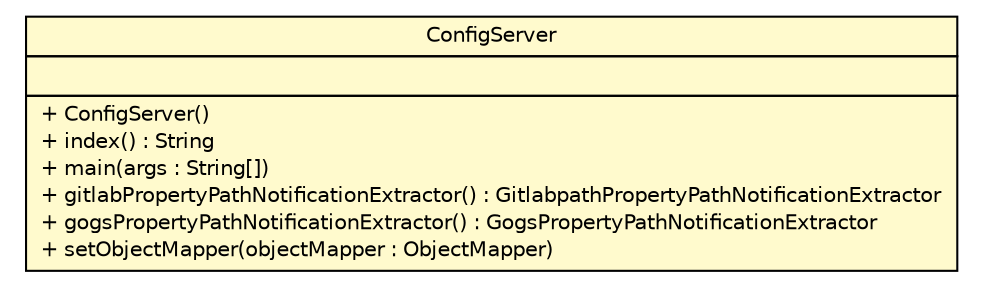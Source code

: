 #!/usr/local/bin/dot
#
# Class diagram 
# Generated by UMLGraph version R5_6-24-gf6e263 (http://www.umlgraph.org/)
#

digraph G {
	edge [fontname="Helvetica",fontsize=10,labelfontname="Helvetica",labelfontsize=10];
	node [fontname="Helvetica",fontsize=10,shape=plaintext];
	nodesep=0.25;
	ranksep=0.5;
	// com.yirendai.oss.environment.configserver.ConfigServer
	c270 [label=<<table title="com.yirendai.oss.environment.configserver.ConfigServer" border="0" cellborder="1" cellspacing="0" cellpadding="2" port="p" bgcolor="lemonChiffon" href="./ConfigServer.html">
		<tr><td><table border="0" cellspacing="0" cellpadding="1">
<tr><td align="center" balign="center"> ConfigServer </td></tr>
		</table></td></tr>
		<tr><td><table border="0" cellspacing="0" cellpadding="1">
<tr><td align="left" balign="left">  </td></tr>
		</table></td></tr>
		<tr><td><table border="0" cellspacing="0" cellpadding="1">
<tr><td align="left" balign="left"> + ConfigServer() </td></tr>
<tr><td align="left" balign="left"> + index() : String </td></tr>
<tr><td align="left" balign="left"> + main(args : String[]) </td></tr>
<tr><td align="left" balign="left"> + gitlabPropertyPathNotificationExtractor() : GitlabpathPropertyPathNotificationExtractor </td></tr>
<tr><td align="left" balign="left"> + gogsPropertyPathNotificationExtractor() : GogsPropertyPathNotificationExtractor </td></tr>
<tr><td align="left" balign="left"> + setObjectMapper(objectMapper : ObjectMapper) </td></tr>
		</table></td></tr>
		</table>>, URL="./ConfigServer.html", fontname="Helvetica", fontcolor="black", fontsize=10.0];
}

